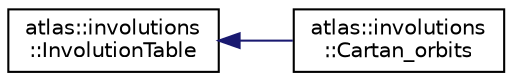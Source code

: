 digraph "Graphical Class Hierarchy"
{
  edge [fontname="Helvetica",fontsize="10",labelfontname="Helvetica",labelfontsize="10"];
  node [fontname="Helvetica",fontsize="10",shape=record];
  rankdir="LR";
  Node1 [label="atlas::involutions\l::InvolutionTable",height=0.2,width=0.4,color="black", fillcolor="white", style="filled",URL="$classatlas_1_1involutions_1_1InvolutionTable.html"];
  Node1 -> Node2 [dir="back",color="midnightblue",fontsize="10",style="solid",fontname="Helvetica"];
  Node2 [label="atlas::involutions\l::Cartan_orbits",height=0.2,width=0.4,color="black", fillcolor="white", style="filled",URL="$classatlas_1_1involutions_1_1Cartan__orbits.html"];
}
